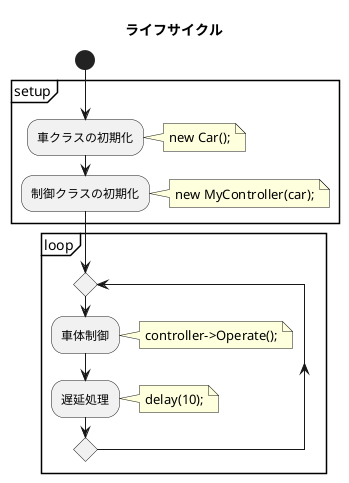 @startuml
'https://plantuml.com/activity-diagram-beta

start

title "ライフサイクル"

partition setup {
    :車クラスの初期化;
    note right: new Car();
    :制御クラスの初期化;
    note right: new MyController(car);
}
partition loop {
repeat
:車体制御;
note right: controller->Operate();
:遅延処理;
note right: delay(10);
repeat while

@enduml
